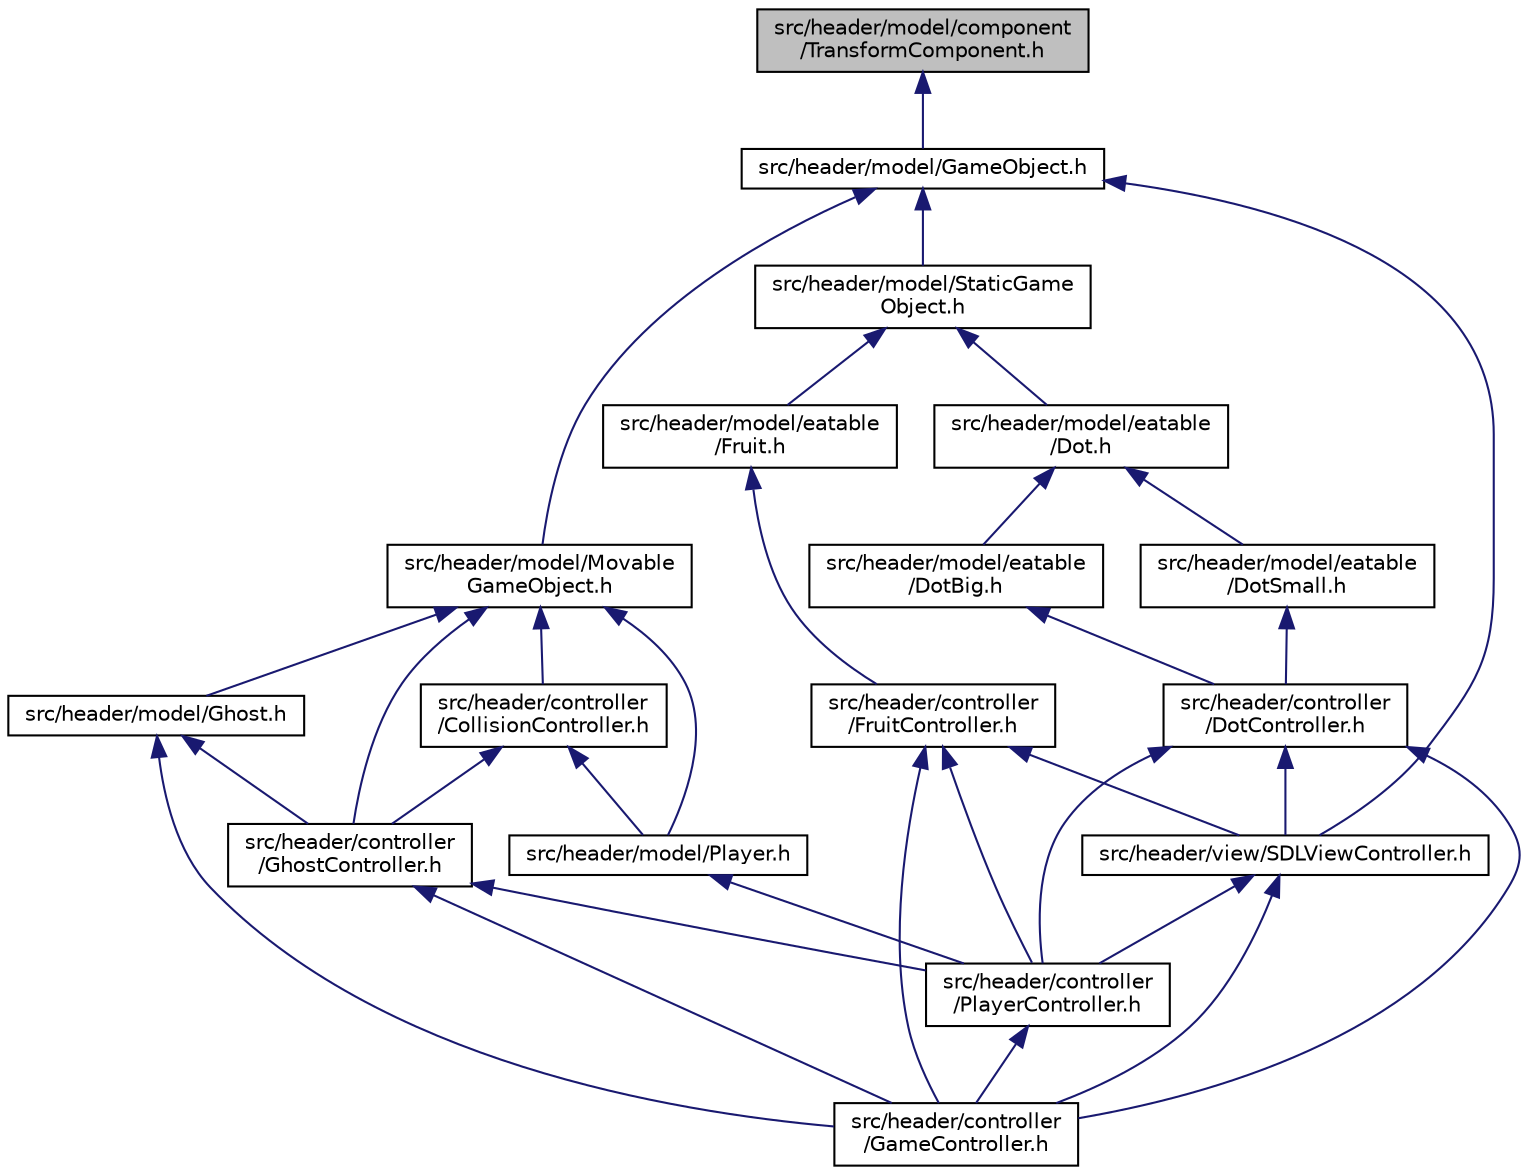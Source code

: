 digraph "src/header/model/component/TransformComponent.h"
{
 // LATEX_PDF_SIZE
  edge [fontname="Helvetica",fontsize="10",labelfontname="Helvetica",labelfontsize="10"];
  node [fontname="Helvetica",fontsize="10",shape=record];
  Node1 [label="src/header/model/component\l/TransformComponent.h",height=0.2,width=0.4,color="black", fillcolor="grey75", style="filled", fontcolor="black",tooltip="Class that handles an object's size and position on the screen. All game objects have this component ..."];
  Node1 -> Node2 [dir="back",color="midnightblue",fontsize="10",style="solid"];
  Node2 [label="src/header/model/GameObject.h",height=0.2,width=0.4,color="black", fillcolor="white", style="filled",URL="$GameObject_8h.html",tooltip="Base class for all game objects in the game, with transform and animation components."];
  Node2 -> Node3 [dir="back",color="midnightblue",fontsize="10",style="solid"];
  Node3 [label="src/header/model/Movable\lGameObject.h",height=0.2,width=0.4,color="black", fillcolor="white", style="filled",URL="$MovableGameObject_8h.html",tooltip=" "];
  Node3 -> Node4 [dir="back",color="midnightblue",fontsize="10",style="solid"];
  Node4 [label="src/header/controller\l/CollisionController.h",height=0.2,width=0.4,color="black", fillcolor="white", style="filled",URL="$CollisionController_8h.html",tooltip="Header file for CollisionController class, which handles collision between two objects."];
  Node4 -> Node5 [dir="back",color="midnightblue",fontsize="10",style="solid"];
  Node5 [label="src/header/controller\l/GhostController.h",height=0.2,width=0.4,color="black", fillcolor="white", style="filled",URL="$GhostController_8h.html",tooltip=" "];
  Node5 -> Node6 [dir="back",color="midnightblue",fontsize="10",style="solid"];
  Node6 [label="src/header/controller\l/GameController.h",height=0.2,width=0.4,color="black", fillcolor="white", style="filled",URL="$GameController_8h.html",tooltip=" "];
  Node5 -> Node7 [dir="back",color="midnightblue",fontsize="10",style="solid"];
  Node7 [label="src/header/controller\l/PlayerController.h",height=0.2,width=0.4,color="black", fillcolor="white", style="filled",URL="$PlayerController_8h.html",tooltip=" "];
  Node7 -> Node6 [dir="back",color="midnightblue",fontsize="10",style="solid"];
  Node4 -> Node8 [dir="back",color="midnightblue",fontsize="10",style="solid"];
  Node8 [label="src/header/model/Player.h",height=0.2,width=0.4,color="black", fillcolor="white", style="filled",URL="$Player_8h.html",tooltip=" "];
  Node8 -> Node7 [dir="back",color="midnightblue",fontsize="10",style="solid"];
  Node3 -> Node5 [dir="back",color="midnightblue",fontsize="10",style="solid"];
  Node3 -> Node9 [dir="back",color="midnightblue",fontsize="10",style="solid"];
  Node9 [label="src/header/model/Ghost.h",height=0.2,width=0.4,color="black", fillcolor="white", style="filled",URL="$Ghost_8h.html",tooltip=" "];
  Node9 -> Node6 [dir="back",color="midnightblue",fontsize="10",style="solid"];
  Node9 -> Node5 [dir="back",color="midnightblue",fontsize="10",style="solid"];
  Node3 -> Node8 [dir="back",color="midnightblue",fontsize="10",style="solid"];
  Node2 -> Node10 [dir="back",color="midnightblue",fontsize="10",style="solid"];
  Node10 [label="src/header/model/StaticGame\lObject.h",height=0.2,width=0.4,color="black", fillcolor="white", style="filled",URL="$StaticGameObject_8h.html",tooltip=" "];
  Node10 -> Node11 [dir="back",color="midnightblue",fontsize="10",style="solid"];
  Node11 [label="src/header/model/eatable\l/Dot.h",height=0.2,width=0.4,color="black", fillcolor="white", style="filled",URL="$Dot_8h.html",tooltip=" "];
  Node11 -> Node12 [dir="back",color="midnightblue",fontsize="10",style="solid"];
  Node12 [label="src/header/model/eatable\l/DotBig.h",height=0.2,width=0.4,color="black", fillcolor="white", style="filled",URL="$DotBig_8h.html",tooltip=" "];
  Node12 -> Node13 [dir="back",color="midnightblue",fontsize="10",style="solid"];
  Node13 [label="src/header/controller\l/DotController.h",height=0.2,width=0.4,color="black", fillcolor="white", style="filled",URL="$DotController_8h.html",tooltip="This file contains the declaration of the DotController class."];
  Node13 -> Node6 [dir="back",color="midnightblue",fontsize="10",style="solid"];
  Node13 -> Node7 [dir="back",color="midnightblue",fontsize="10",style="solid"];
  Node13 -> Node14 [dir="back",color="midnightblue",fontsize="10",style="solid"];
  Node14 [label="src/header/view/SDLViewController.h",height=0.2,width=0.4,color="black", fillcolor="white", style="filled",URL="$SDLViewController_8h.html",tooltip="Header file for SDLViewController class, which manages connections to SDL library to manage the view ..."];
  Node14 -> Node6 [dir="back",color="midnightblue",fontsize="10",style="solid"];
  Node14 -> Node7 [dir="back",color="midnightblue",fontsize="10",style="solid"];
  Node11 -> Node15 [dir="back",color="midnightblue",fontsize="10",style="solid"];
  Node15 [label="src/header/model/eatable\l/DotSmall.h",height=0.2,width=0.4,color="black", fillcolor="white", style="filled",URL="$DotSmall_8h.html",tooltip="The header file for the DotSmall class, which represents the small dots that Pacman can eat."];
  Node15 -> Node13 [dir="back",color="midnightblue",fontsize="10",style="solid"];
  Node10 -> Node16 [dir="back",color="midnightblue",fontsize="10",style="solid"];
  Node16 [label="src/header/model/eatable\l/Fruit.h",height=0.2,width=0.4,color="black", fillcolor="white", style="filled",URL="$Fruit_8h.html",tooltip="Header file for the Fruit class."];
  Node16 -> Node17 [dir="back",color="midnightblue",fontsize="10",style="solid"];
  Node17 [label="src/header/controller\l/FruitController.h",height=0.2,width=0.4,color="black", fillcolor="white", style="filled",URL="$FruitController_8h.html",tooltip=" "];
  Node17 -> Node6 [dir="back",color="midnightblue",fontsize="10",style="solid"];
  Node17 -> Node7 [dir="back",color="midnightblue",fontsize="10",style="solid"];
  Node17 -> Node14 [dir="back",color="midnightblue",fontsize="10",style="solid"];
  Node2 -> Node14 [dir="back",color="midnightblue",fontsize="10",style="solid"];
}
